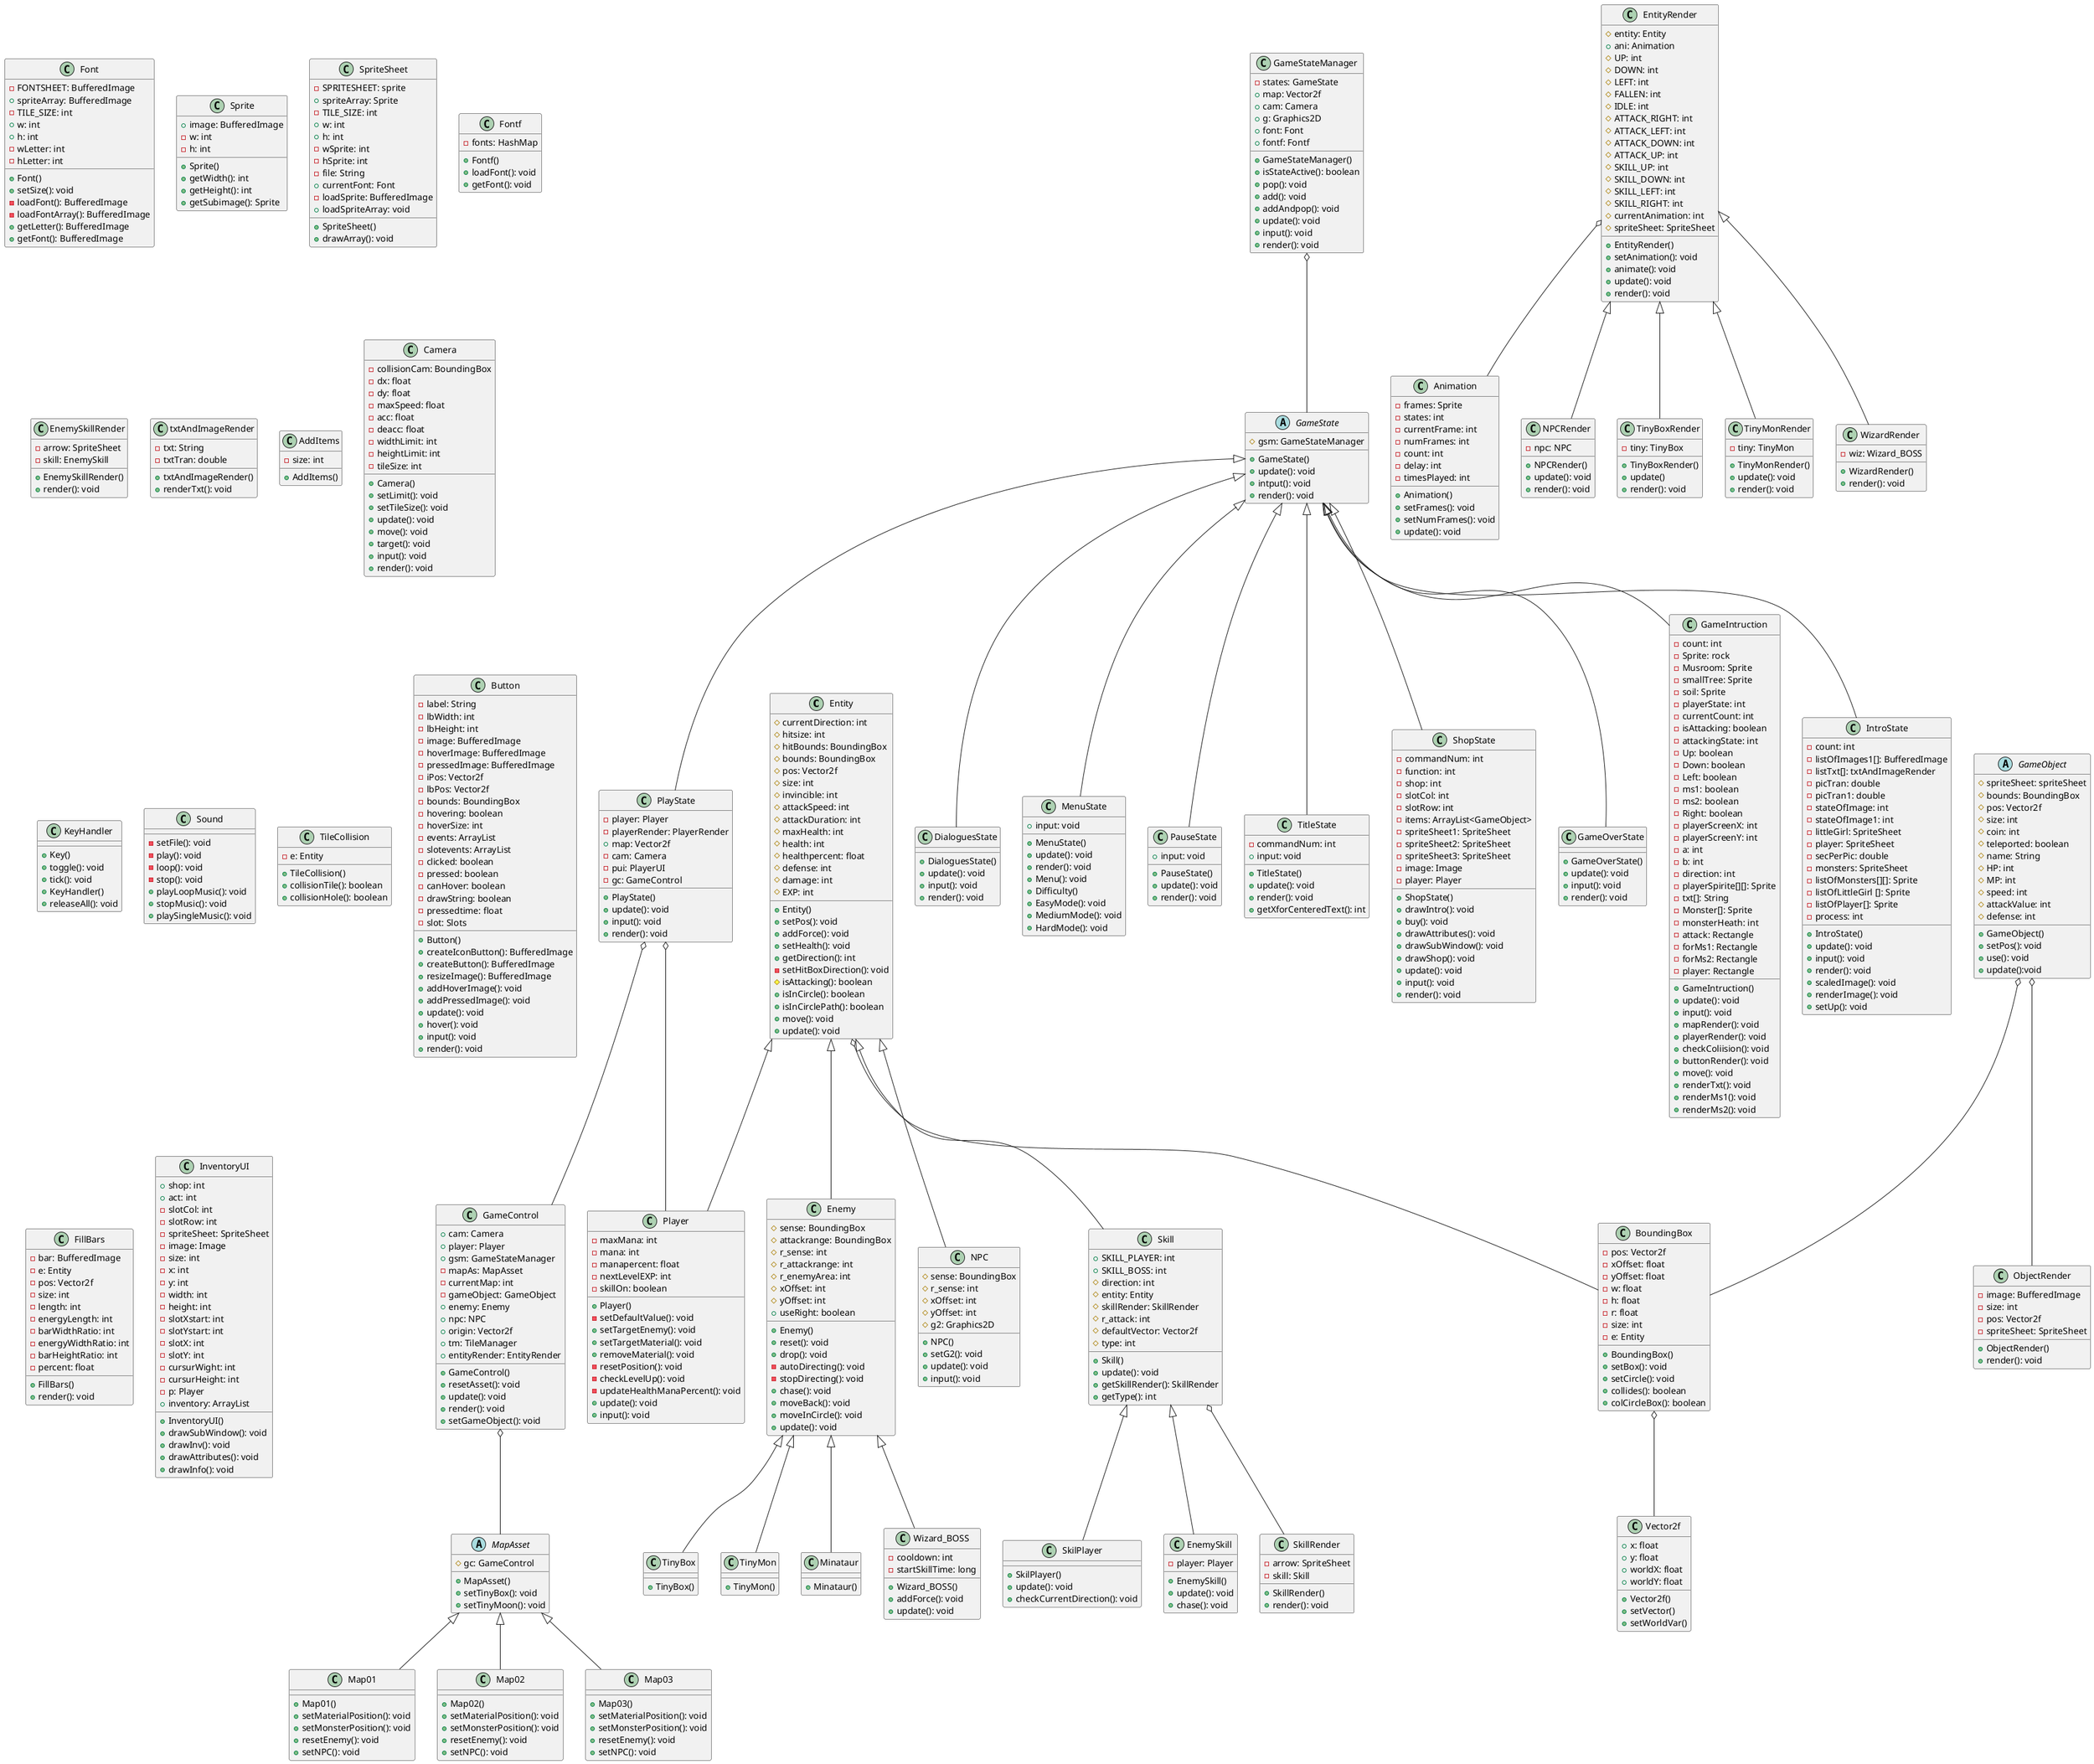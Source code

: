 @startuml
    class Entity{
        # currentDirection: int
        # hitsize: int
        # hitBounds: BoundingBox
        # bounds: BoundingBox
        # pos: Vector2f
        # size: int
        # invincible: int
        # attackSpeed: int
        # attackDuration: int
        # maxHealth: int
        # health: int
        # healthpercent: float
        # defense: int
        # damage: int
        # EXP: int
        + Entity()
        + setPos(): void
        + addForce(): void
        + setHealth(): void
        + getDirection(): int
        - setHitBoxDirection(): void
        # isAttacking(): boolean
        +  isInCircle(): boolean
        +  isInCirclePath(): boolean
        + move(): void
        + update(): void
    }
    class Player extends Entity{
        - maxMana: int
        - mana: int
        - manapercent: float
        - nextLevelEXP: int
        - skillOn: boolean
        + Player()
        - setDefaultValue(): void
        + setTargetEnemy(): void
        + setTargetMaterial(): void
        + removeMaterial(): void
        - resetPosition(): void
        - checkLevelUp(): void
        - updateHealthManaPercent(): void
        + update(): void
        + input(): void 
    }
    abstract class GameObject{
        # spriteSheet: spriteSheet
        # bounds: BoundingBox
        # pos: Vector2f
        # size: int
        # coin: int
        # teleported: boolean
        # name: String
        # HP: int
        # MP: int
        # speed: int
        # attackValue: int
        # defense: int
        + GameObject()
        + setPos(): void
        + use(): void
        + update():void
    }

    '-----------------enemy----------------
    class Enemy extends Entity{
        # sense: BoundingBox
        # attackrange: BoundingBox
        # r_sense: int
        # r_attackrange: int
        # r_enemyArea: int
        # xOffset: int
        # yOffset: int
        + useRight: boolean
        + Enemy()
        + reset(): void
        + drop(): void
        - autoDirecting(): void
        - stopDirecting(): void
        + chase(): void
        + moveBack(): void
        + moveInCircle(): void
        + update(): void
    }
    class TinyBox extends Enemy{
        + TinyBox()
    }
    class TinyMon extends Enemy{
        + TinyMon()
    }
    class Minataur extends Enemy{
        + Minataur()
    }
    class Wizard_BOSS extends Enemy{
        - cooldown: int
        - startSkillTime: long
        + Wizard_BOSS()
        + addForce(): void
        + update(): void
    }
    '--------------npc------------
    class NPC extends Entity{
        # sense: BoundingBox
        # r_sense: int
        # xOffset: int
        # yOffset: int
        # g2: Graphics2D
        + NPC()
        + setG2(): void
        + update(): void
        + input(): void
    }
    '---------------skill-----------
    class Skill extends Entity{
        + SKILL_PLAYER: int
        + SKILL_BOSS: int
        # direction: int
        # entity: Entity
        # skillRender: SkillRender
        # r_attack: int
        # defaultVector: Vector2f
        # type: int
        + Skill()
        + update(): void
        + getSkillRender(): SkillRender
        + getType(): int
    }
    class SkilPlayer extends Skill{
        + SkilPlayer()
        + update(): void
        + checkCurrentDirection(): void
    }
    class EnemySkill extends Skill{
        - player: Player
        + EnemySkill()
        + update(): void
        + chase(): void
    }
    '-------------graphics-------------
    class Animation{
        - frames: Sprite
        - states: int
        - currentFrame: int
        - numFrames: int
        - count: int
        - delay: int
        - timesPlayed: int
        + Animation()
        + setFrames(): void
        + setNumFrames(): void
        + update(): void
    }

    class Font{
        - FONTSHEET: BufferedImage
        + spriteArray: BufferedImage
        - TILE_SIZE: int
        + w: int
        + h: int
        - wLetter: int
        - hLetter: int
        + Font()
        + setSize(): void
        - loadFont(): BufferedImage
        - loadFontArray(): BufferedImage
        + getLetter(): BufferedImage
        + getFont(): BufferedImage
    }
    class Sprite{
        + image: BufferedImage
        - w: int
        - h: int
        + Sprite()
        + getWidth(): int
        + getHeight(): int
        + getSubimage(): Sprite
    }
    class SpriteSheet{
        - SPRITESHEET: sprite
        + spriteArray: Sprite
        - TILE_SIZE: int
        + w: int
        + h: int
        - wSprite: int
        - hSprite: int
        - file: String
        + currentFont: Font
        + SpriteSheet()
        - loadSprite: BufferedImage
        + loadSpriteArray: void
        + drawArray(): void
    }
    class Fontf{
        - fonts: HashMap
        + Fontf()
        + loadFont(): void
        + getFont(): void
    }
    '-------------math---------------
    class BoundingBox {
        - pos: Vector2f
        - xOffset: float
        - yOffset: float
        - w: float
        - h: float
        - r: float
        - size: int
        - e: Entity
        + BoundingBox()
        + setBox(): void
        + setCircle(): void
        + collides(): boolean
        + colCircleBox(): boolean
    }
    class Vector2f{
        + x: float
        + y: float
        + worldX: float
        + worldY: float
        + Vector2f()
        + setVector()
        + setWorldVar()
    }

    '-----------------render-------------
    class EntityRender{
        # entity: Entity
        + ani: Animation
        # UP: int
        # DOWN: int
        # LEFT: int
        # FALLEN: int
        # IDLE: int
        # ATTACK_RIGHT: int
        # ATTACK_LEFT: int
        # ATTACK_DOWN: int
        # ATTACK_UP: int
        # SKILL_UP: int
        # SKILL_DOWN: int
        # SKILL_LEFT: int
        # SKILL_RIGHT: int
        # currentAnimation: int
        # spriteSheet: SpriteSheet
        + EntityRender()
        + setAnimation(): void
        + animate(): void
        + update(): void
        + render(): void
    }
    class EnemySkillRender{
        - arrow: SpriteSheet
        - skill: EnemySkill
        + EnemySkillRender()
        + render(): void
    }
    class NPCRender extends EntityRender{
        - npc: NPC
        + NPCRender()
        + update(): void
        + render(): void
    }
    class ObjectRender{
        - image: BufferedImage
        - size: int
        - pos: Vector2f
        - spriteSheet: SpriteSheet
        + ObjectRender()
        + render(): void
    }
    class SkillRender{
        - arrow: SpriteSheet
        - skill: Skill
        + SkillRender()
        + render(): void
    }
    class TinyBoxRender extends EntityRender{
        - tiny: TinyBox
        + TinyBoxRender()
        + update()
        + render(): void
    }
    class TinyMonRender extends EntityRender{
        - tiny: TinyMon
        + TinyMonRender()
        + update(): void
        + render(): void
    }
    class txtAndImageRender{
        - txt: String
        - txtTran: double
        + txtAndImageRender()
        + renderTxt(): void
    }
    class WizardRender  extends EntityRender{
        - wiz: Wizard_BOSS
        + WizardRender()
        + render(): void
    }
    '--------------states------------
    class DialoguesState extends GameState{
        + DialoguesState()
        + update(): void
        + input(): void
        + render(): void
    }
    abstract class GameState{
        # gsm: GameStateManager
        + GameState()
        + update(): void
        + intput(): void
        + render(): void
    }
    class GameStateManager{
        - states: GameState
        + map: Vector2f
        + cam: Camera
        + g: Graphics2D
        + font: Font
        + fontf: Fontf
        + GameStateManager()
        + isStateActive(): boolean
        + pop(): void
        + add(): void
        + addAndpop(): void
        + update(): void
        + input(): void
        + render(): void
    }
    class MenuState extends GameState {
        + MenuState()
        + update(): void
        + input: void
        + render(): void
        + Menu(): void
        + Difficulty()
        + EasyMode(): void
        + MediumMode(): void
        + HardMode(): void
    }
    class PauseState extends GameState {
        + PauseState()
        + update(): void
        + input: void
        + render(): void
    }
    class TitleState extends GameState{
        - commandNum: int
        + TitleState()
        + update(): void
        + input: void
        + render(): void
        + getXforCenteredText(): int
    }
    class PlayState extends GameState{
        - player: Player
        - playerRender: PlayerRender
        + map: Vector2f
        - cam: Camera
        - pui: PlayerUI
        - gc: GameControl
        + PlayState()
        + update(): void
        + input(): void
        + render(): void
    }
    class ShopState extends GameState{
        - commandNum: int
        - function: int
        - shop: int
        - slotCol: int
        - slotRow: int
        - items: ArrayList<GameObject> 
        - spriteSheet1: SpriteSheet
        - spriteSheet2: SpriteSheet
        - spriteSheet3: SpriteSheet
        - image: Image
        - player: Player
        + ShopState()
        + drawIntro(): void
        + buy(): void
        + drawAttributes(): void
        + drawSubWindow(): void
        + drawShop(): void
        + update(): void
        + input(): void
        + render(): void
    }
    class GameOverState extends GameState {
        + GameOverState()
        + update(): void
        + input(): void
        + render(): void
    }
    class GameIntruction extends GameState{
        - count: int
        - Sprite: rock
        - Musroom: Sprite
        - smallTree: Sprite
        - soil: Sprite
        - playerState: int
        - currentCount: int
        - isAttacking: boolean
        - attackingState: int
        - Up: boolean
        - Down: boolean
        - Left: boolean
        - ms1: boolean
        - ms2: boolean
        - Right: boolean
        - playerScreenX: int
        - playerScreenY: int
        - a: int
        - b: int
        - direction: int
        - playerSpirite[][]: Sprite
        - txt[]: String
        - Monster[]: Sprite
        - monsterHeath: int
        - attack: Rectangle
        - forMs1: Rectangle
        - forMs2: Rectangle
        - player: Rectangle
        + GameIntruction()
        + update(): void
        + input(): void
        + mapRender(): void
        + playerRender(): void
        + checkColiision(): void
        + buttonRender(): void
        + move(): void
        + renderTxt(): void
        + renderMs1(): void
        + renderMs2(): void
    } 
    class IntroState extends GameState{
        - count: int
        - listOfImages1[]: BufferedImage
        - listTxt[]: txtAndImageRender
        - picTran: double
        - picTran1: double
        - stateOfImage: int
        - stateOfImage1: int
        - littleGirl: SpriteSheet
        - player: SpriteSheet
        - secPerPic: double
        - monsters: SpriteSheet
        - listOfMonsters[][]: Sprite
        - listOfLittleGirl []: Sprite
        - listOfPlayer[]: Sprite
        - process: int
        + IntroState()
        + update(): void
        + input(): void
        + render(): void
        + scaledImage(): void
        + renderImage(): void
        + setUp(): void
    }
    ' -----------data------------
    class GameControl{
        + cam: Camera
        + player: Player
        + gsm: GameStateManager
        - mapAs: MapAsset
        - currentMap: int
        - gameObject: GameObject 
        + enemy: Enemy
        + npc: NPC
        + origin: Vector2f
        + tm: TileManager
        + entityRender: EntityRender
        + GameControl()
        + resetAsset(): void
        + update(): void
        + render(): void
        + setGameObject(): void
    }
    abstract class MapAsset{
        # gc: GameControl
        + MapAsset()
        + setTinyBox(): void
        + setTinyMoon(): void
    }
    class Map01 extends MapAsset {
        + Map01()
        + setMaterialPosition(): void
        + setMonsterPosition(): void
        + resetEnemy(): void
        + setNPC(): void
    }
    class Map02 extends MapAsset {
        + Map02()
        + setMaterialPosition(): void
        + setMonsterPosition(): void
        + resetEnemy(): void
        + setNPC(): void
    }
    class Map03 extends MapAsset {
        + Map03()
        + setMaterialPosition(): void
        + setMonsterPosition(): void
        + resetEnemy(): void
        + setNPC(): void
    }
    class AddItems{
        - size: int
        + AddItems()
    }
    ' ------------util--------------

    class Camera{
        - collisionCam: BoundingBox
        - dx: float
        - dy: float
        - maxSpeed: float
        - acc: float
        - deacc: float
        - widthLimit: int
        - heightLimit: int
        - tileSize: int
        + Camera()
        + setLimit(): void
        + setTileSize(): void
        + update(): void
        + move(): void
        + target(): void
        + input(): void
        + render(): void
    }
    class KeyHandler{
        + Key()
        + toggle(): void
        + tick(): void
        + KeyHandler()
        + releaseAll(): void
    }
    class Sound{
        - setFile(): void
        - play(): void
        - loop(): void
        - stop(): void
        + playLoopMusic(): void
        + stopMusic(): void
        + playSingleMusic(): void
    }
    class TileCollision{
        - e: Entity
        + TileCollision()
        + collisionTile(): boolean
        + collisionHole(): boolean
    }
    '-------------tile--------------

    '------------ui----------------
    class Button{
        - label: String
        - lbWidth: int
        - lbHeight: int
        - image: BufferedImage
        - hoverImage: BufferedImage
        - pressedImage: BufferedImage
        - iPos: Vector2f
        - lbPos: Vector2f
        - bounds: BoundingBox
        - hovering: boolean
        - hoverSize: int
        - events: ArrayList
        - slotevents: ArrayList
        - clicked: boolean
        - pressed: boolean
        - canHover: boolean
        - drawString: boolean
        - pressedtime: float
        - slot: Slots
        + Button()
        + createIconButton(): BufferedImage
        + createButton(): BufferedImage
        + resizeImage(): BufferedImage
        + addHoverImage(): void
        + addPressedImage(): void
        + update(): void
        + hover(): void
        + input(): void
        + render(): void
    }
    class FillBars{
        - bar: BufferedImage
        - e: Entity
        - pos: Vector2f
        - size: int
        - length: int
        - energyLength: int
        - barWidthRatio: int
        - energyWidthRatio: int
        - barHeightRatio: int
        - percent: float
        + FillBars()
        + render(): void
    }
    class InventoryUI{
        + shop: int
        + act: int
        - slotCol: int
        - slotRow: int
        - spriteSheet: SpriteSheet
        - image: Image
        - size: int
        - x: int
        - y: int
        - width: int
        - height: int
        - slotXstart: int
        - slotYstart: int
        - slotX: int
        - slotY: int
        - cursurWight: int
        - cursurHeight: int
        - p: Player
        + inventory: ArrayList
        + InventoryUI()
        + drawSubWindow(): void
        + drawInv(): void
        + drawAttributes(): void
        + drawInfo(): void
        
    }
    GameObject o-- BoundingBox
    Entity o-- BoundingBox
    BoundingBox o-- Vector2f
    GameControl o-- MapAsset
    PlayState o-- GameControl
    PlayState o-- Player
    GameStateManager o-- GameState
    Skill o-- SkillRender
    GameObject o-- ObjectRender
    EntityRender o-- Animation

@enduml
